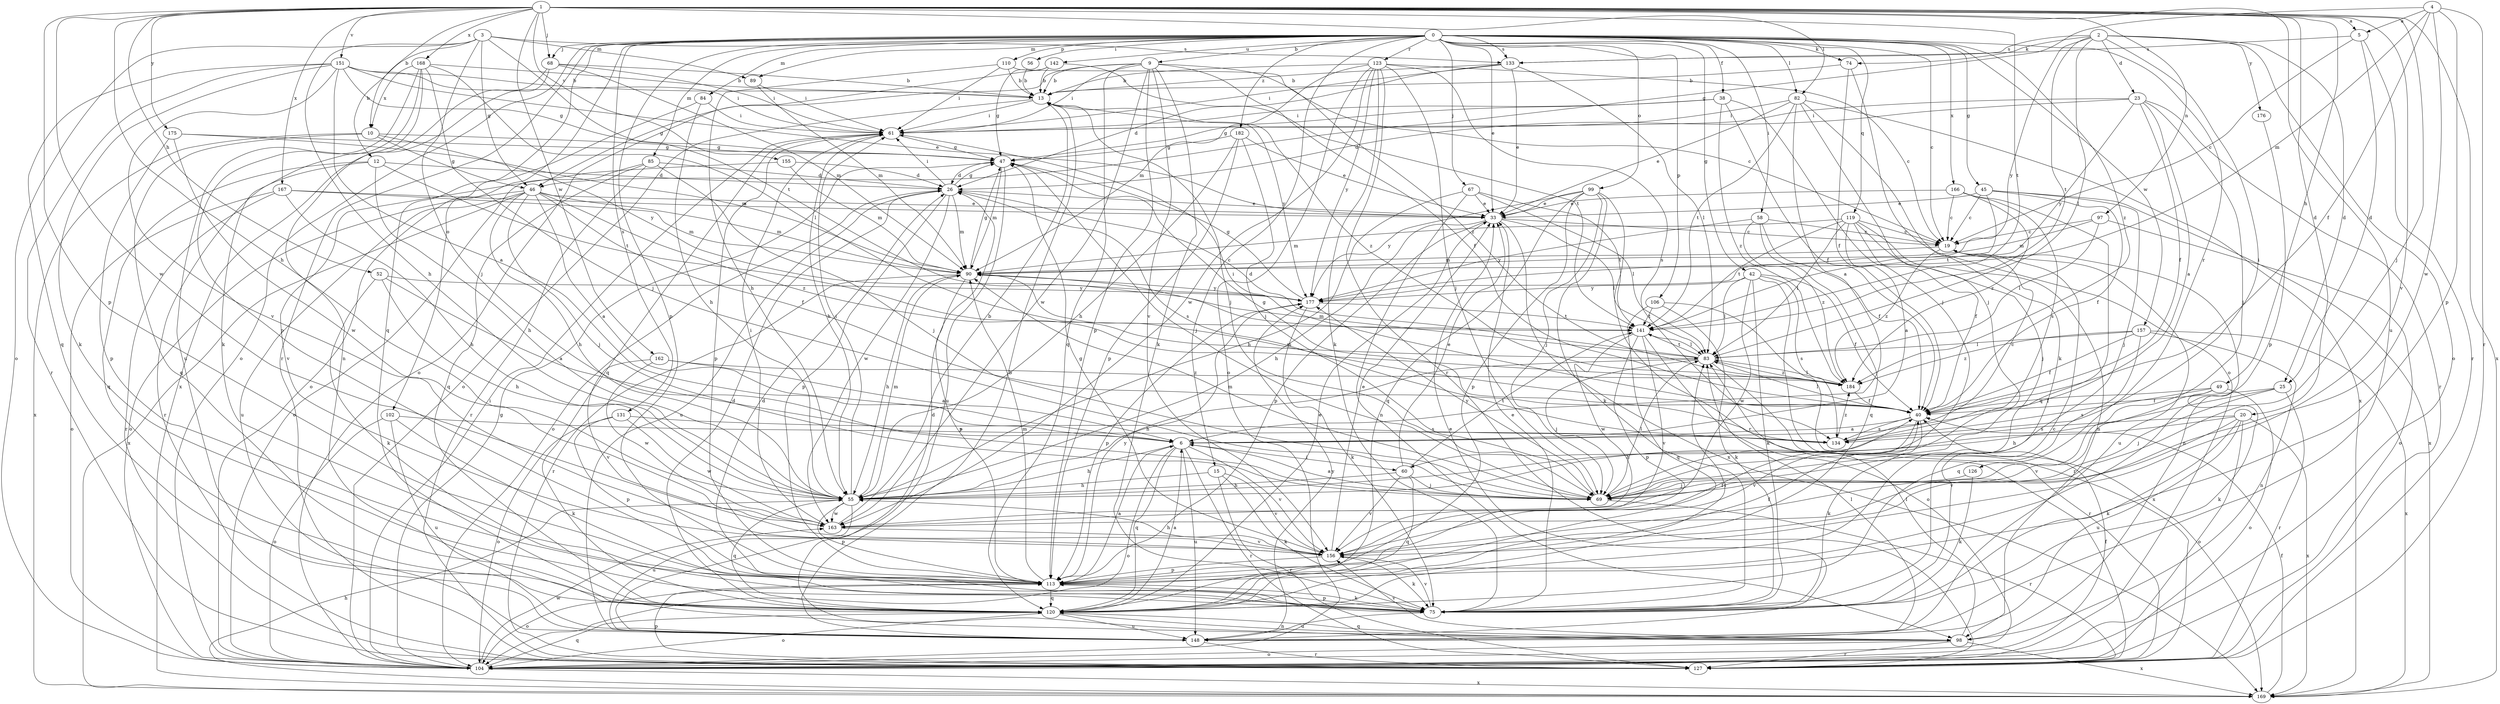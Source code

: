 strict digraph  {
0;
1;
2;
3;
4;
5;
6;
9;
10;
12;
13;
15;
19;
20;
23;
25;
26;
33;
38;
40;
42;
45;
46;
47;
49;
52;
55;
56;
58;
60;
61;
67;
68;
69;
74;
75;
82;
83;
84;
85;
89;
90;
97;
98;
99;
102;
104;
106;
110;
113;
119;
120;
123;
126;
127;
131;
133;
134;
141;
142;
148;
151;
155;
156;
157;
162;
163;
166;
167;
168;
169;
175;
176;
177;
182;
184;
0 -> 9  [label=b];
0 -> 15  [label=c];
0 -> 19  [label=c];
0 -> 33  [label=e];
0 -> 38  [label=f];
0 -> 42  [label=g];
0 -> 45  [label=g];
0 -> 56  [label=i];
0 -> 58  [label=i];
0 -> 67  [label=j];
0 -> 68  [label=j];
0 -> 74  [label=k];
0 -> 82  [label=l];
0 -> 84  [label=m];
0 -> 85  [label=m];
0 -> 89  [label=m];
0 -> 99  [label=o];
0 -> 102  [label=o];
0 -> 104  [label=o];
0 -> 106  [label=p];
0 -> 110  [label=p];
0 -> 113  [label=p];
0 -> 119  [label=q];
0 -> 120  [label=q];
0 -> 123  [label=r];
0 -> 126  [label=r];
0 -> 127  [label=r];
0 -> 131  [label=s];
0 -> 133  [label=s];
0 -> 142  [label=u];
0 -> 157  [label=w];
0 -> 166  [label=x];
0 -> 182  [label=z];
0 -> 184  [label=z];
1 -> 5  [label=a];
1 -> 10  [label=b];
1 -> 20  [label=d];
1 -> 49  [label=h];
1 -> 52  [label=h];
1 -> 55  [label=h];
1 -> 68  [label=j];
1 -> 69  [label=j];
1 -> 82  [label=l];
1 -> 97  [label=n];
1 -> 113  [label=p];
1 -> 141  [label=t];
1 -> 148  [label=u];
1 -> 151  [label=v];
1 -> 155  [label=v];
1 -> 156  [label=v];
1 -> 162  [label=w];
1 -> 163  [label=w];
1 -> 167  [label=x];
1 -> 168  [label=x];
1 -> 169  [label=x];
1 -> 175  [label=y];
2 -> 23  [label=d];
2 -> 25  [label=d];
2 -> 60  [label=i];
2 -> 74  [label=k];
2 -> 83  [label=l];
2 -> 104  [label=o];
2 -> 133  [label=s];
2 -> 141  [label=t];
2 -> 176  [label=y];
2 -> 177  [label=y];
3 -> 12  [label=b];
3 -> 46  [label=g];
3 -> 55  [label=h];
3 -> 69  [label=j];
3 -> 89  [label=m];
3 -> 104  [label=o];
3 -> 133  [label=s];
3 -> 141  [label=t];
4 -> 5  [label=a];
4 -> 40  [label=f];
4 -> 46  [label=g];
4 -> 90  [label=m];
4 -> 113  [label=p];
4 -> 127  [label=r];
4 -> 163  [label=w];
5 -> 19  [label=c];
5 -> 25  [label=d];
5 -> 127  [label=r];
5 -> 133  [label=s];
6 -> 55  [label=h];
6 -> 60  [label=i];
6 -> 104  [label=o];
6 -> 120  [label=q];
6 -> 127  [label=r];
6 -> 148  [label=u];
6 -> 156  [label=v];
9 -> 13  [label=b];
9 -> 40  [label=f];
9 -> 46  [label=g];
9 -> 61  [label=i];
9 -> 75  [label=k];
9 -> 113  [label=p];
9 -> 120  [label=q];
9 -> 156  [label=v];
9 -> 163  [label=w];
9 -> 184  [label=z];
10 -> 46  [label=g];
10 -> 47  [label=g];
10 -> 120  [label=q];
10 -> 169  [label=x];
10 -> 177  [label=y];
12 -> 26  [label=d];
12 -> 55  [label=h];
12 -> 120  [label=q];
12 -> 127  [label=r];
12 -> 141  [label=t];
13 -> 61  [label=i];
13 -> 69  [label=j];
13 -> 104  [label=o];
13 -> 177  [label=y];
13 -> 184  [label=z];
15 -> 55  [label=h];
15 -> 75  [label=k];
15 -> 127  [label=r];
15 -> 156  [label=v];
19 -> 90  [label=m];
19 -> 98  [label=n];
19 -> 148  [label=u];
19 -> 184  [label=z];
20 -> 55  [label=h];
20 -> 75  [label=k];
20 -> 104  [label=o];
20 -> 134  [label=s];
20 -> 148  [label=u];
20 -> 156  [label=v];
20 -> 169  [label=x];
23 -> 6  [label=a];
23 -> 26  [label=d];
23 -> 40  [label=f];
23 -> 61  [label=i];
23 -> 69  [label=j];
23 -> 127  [label=r];
23 -> 177  [label=y];
25 -> 40  [label=f];
25 -> 55  [label=h];
25 -> 69  [label=j];
25 -> 127  [label=r];
26 -> 33  [label=e];
26 -> 47  [label=g];
26 -> 61  [label=i];
26 -> 90  [label=m];
26 -> 104  [label=o];
26 -> 113  [label=p];
26 -> 134  [label=s];
26 -> 148  [label=u];
26 -> 163  [label=w];
33 -> 19  [label=c];
33 -> 55  [label=h];
33 -> 83  [label=l];
33 -> 113  [label=p];
33 -> 169  [label=x];
38 -> 40  [label=f];
38 -> 47  [label=g];
38 -> 61  [label=i];
38 -> 69  [label=j];
38 -> 184  [label=z];
40 -> 6  [label=a];
40 -> 61  [label=i];
40 -> 75  [label=k];
40 -> 83  [label=l];
40 -> 90  [label=m];
40 -> 134  [label=s];
40 -> 156  [label=v];
42 -> 40  [label=f];
42 -> 75  [label=k];
42 -> 83  [label=l];
42 -> 127  [label=r];
42 -> 134  [label=s];
42 -> 163  [label=w];
42 -> 177  [label=y];
45 -> 19  [label=c];
45 -> 33  [label=e];
45 -> 40  [label=f];
45 -> 69  [label=j];
45 -> 141  [label=t];
45 -> 169  [label=x];
46 -> 6  [label=a];
46 -> 33  [label=e];
46 -> 40  [label=f];
46 -> 55  [label=h];
46 -> 69  [label=j];
46 -> 90  [label=m];
46 -> 104  [label=o];
46 -> 148  [label=u];
46 -> 169  [label=x];
46 -> 184  [label=z];
47 -> 26  [label=d];
47 -> 69  [label=j];
47 -> 90  [label=m];
47 -> 148  [label=u];
49 -> 40  [label=f];
49 -> 75  [label=k];
49 -> 104  [label=o];
49 -> 134  [label=s];
49 -> 156  [label=v];
52 -> 6  [label=a];
52 -> 55  [label=h];
52 -> 75  [label=k];
52 -> 177  [label=y];
55 -> 61  [label=i];
55 -> 90  [label=m];
55 -> 113  [label=p];
55 -> 120  [label=q];
55 -> 148  [label=u];
55 -> 163  [label=w];
56 -> 13  [label=b];
58 -> 19  [label=c];
58 -> 40  [label=f];
58 -> 120  [label=q];
58 -> 177  [label=y];
58 -> 184  [label=z];
60 -> 33  [label=e];
60 -> 55  [label=h];
60 -> 69  [label=j];
60 -> 120  [label=q];
60 -> 141  [label=t];
60 -> 156  [label=v];
61 -> 47  [label=g];
61 -> 55  [label=h];
61 -> 113  [label=p];
61 -> 120  [label=q];
67 -> 33  [label=e];
67 -> 55  [label=h];
67 -> 83  [label=l];
67 -> 98  [label=n];
67 -> 141  [label=t];
68 -> 13  [label=b];
68 -> 61  [label=i];
68 -> 90  [label=m];
68 -> 98  [label=n];
68 -> 169  [label=x];
69 -> 6  [label=a];
69 -> 83  [label=l];
69 -> 90  [label=m];
69 -> 127  [label=r];
69 -> 177  [label=y];
74 -> 13  [label=b];
74 -> 40  [label=f];
74 -> 104  [label=o];
75 -> 19  [label=c];
75 -> 26  [label=d];
75 -> 33  [label=e];
75 -> 113  [label=p];
75 -> 148  [label=u];
75 -> 156  [label=v];
82 -> 6  [label=a];
82 -> 33  [label=e];
82 -> 61  [label=i];
82 -> 69  [label=j];
82 -> 75  [label=k];
82 -> 141  [label=t];
82 -> 169  [label=x];
83 -> 26  [label=d];
83 -> 55  [label=h];
83 -> 69  [label=j];
83 -> 90  [label=m];
83 -> 127  [label=r];
83 -> 141  [label=t];
83 -> 184  [label=z];
84 -> 55  [label=h];
84 -> 61  [label=i];
84 -> 104  [label=o];
85 -> 26  [label=d];
85 -> 69  [label=j];
85 -> 104  [label=o];
85 -> 120  [label=q];
85 -> 127  [label=r];
89 -> 61  [label=i];
89 -> 90  [label=m];
90 -> 47  [label=g];
90 -> 55  [label=h];
90 -> 113  [label=p];
90 -> 127  [label=r];
90 -> 177  [label=y];
97 -> 19  [label=c];
97 -> 83  [label=l];
97 -> 90  [label=m];
97 -> 104  [label=o];
98 -> 26  [label=d];
98 -> 83  [label=l];
98 -> 104  [label=o];
98 -> 120  [label=q];
98 -> 127  [label=r];
98 -> 156  [label=v];
98 -> 169  [label=x];
99 -> 33  [label=e];
99 -> 69  [label=j];
99 -> 75  [label=k];
99 -> 113  [label=p];
99 -> 120  [label=q];
99 -> 127  [label=r];
99 -> 177  [label=y];
102 -> 75  [label=k];
102 -> 104  [label=o];
102 -> 134  [label=s];
102 -> 148  [label=u];
104 -> 40  [label=f];
104 -> 47  [label=g];
104 -> 61  [label=i];
104 -> 120  [label=q];
104 -> 163  [label=w];
104 -> 169  [label=x];
106 -> 75  [label=k];
106 -> 120  [label=q];
106 -> 141  [label=t];
106 -> 169  [label=x];
110 -> 13  [label=b];
110 -> 19  [label=c];
110 -> 55  [label=h];
110 -> 61  [label=i];
113 -> 6  [label=a];
113 -> 40  [label=f];
113 -> 75  [label=k];
113 -> 90  [label=m];
113 -> 104  [label=o];
113 -> 120  [label=q];
113 -> 177  [label=y];
119 -> 6  [label=a];
119 -> 19  [label=c];
119 -> 40  [label=f];
119 -> 69  [label=j];
119 -> 83  [label=l];
119 -> 90  [label=m];
119 -> 98  [label=n];
119 -> 141  [label=t];
120 -> 6  [label=a];
120 -> 26  [label=d];
120 -> 33  [label=e];
120 -> 83  [label=l];
120 -> 98  [label=n];
120 -> 104  [label=o];
120 -> 148  [label=u];
123 -> 13  [label=b];
123 -> 19  [label=c];
123 -> 69  [label=j];
123 -> 75  [label=k];
123 -> 90  [label=m];
123 -> 104  [label=o];
123 -> 127  [label=r];
123 -> 134  [label=s];
123 -> 163  [label=w];
123 -> 177  [label=y];
126 -> 69  [label=j];
126 -> 75  [label=k];
127 -> 113  [label=p];
131 -> 104  [label=o];
131 -> 113  [label=p];
131 -> 134  [label=s];
131 -> 163  [label=w];
133 -> 13  [label=b];
133 -> 26  [label=d];
133 -> 33  [label=e];
133 -> 61  [label=i];
133 -> 83  [label=l];
134 -> 19  [label=c];
134 -> 47  [label=g];
134 -> 184  [label=z];
141 -> 83  [label=l];
141 -> 104  [label=o];
141 -> 113  [label=p];
141 -> 156  [label=v];
141 -> 163  [label=w];
142 -> 13  [label=b];
142 -> 47  [label=g];
142 -> 104  [label=o];
142 -> 141  [label=t];
148 -> 13  [label=b];
148 -> 33  [label=e];
148 -> 83  [label=l];
148 -> 127  [label=r];
148 -> 177  [label=y];
151 -> 6  [label=a];
151 -> 13  [label=b];
151 -> 33  [label=e];
151 -> 47  [label=g];
151 -> 61  [label=i];
151 -> 75  [label=k];
151 -> 120  [label=q];
151 -> 127  [label=r];
151 -> 156  [label=v];
155 -> 26  [label=d];
155 -> 90  [label=m];
155 -> 156  [label=v];
156 -> 33  [label=e];
156 -> 40  [label=f];
156 -> 47  [label=g];
156 -> 55  [label=h];
156 -> 75  [label=k];
156 -> 113  [label=p];
157 -> 40  [label=f];
157 -> 83  [label=l];
157 -> 98  [label=n];
157 -> 120  [label=q];
157 -> 169  [label=x];
157 -> 184  [label=z];
162 -> 6  [label=a];
162 -> 156  [label=v];
162 -> 163  [label=w];
162 -> 184  [label=z];
163 -> 13  [label=b];
163 -> 61  [label=i];
163 -> 156  [label=v];
166 -> 19  [label=c];
166 -> 33  [label=e];
166 -> 120  [label=q];
166 -> 134  [label=s];
166 -> 184  [label=z];
167 -> 33  [label=e];
167 -> 55  [label=h];
167 -> 90  [label=m];
167 -> 104  [label=o];
167 -> 127  [label=r];
168 -> 13  [label=b];
168 -> 69  [label=j];
168 -> 75  [label=k];
168 -> 83  [label=l];
168 -> 113  [label=p];
168 -> 148  [label=u];
168 -> 10  [label=x];
169 -> 40  [label=f];
169 -> 55  [label=h];
175 -> 47  [label=g];
175 -> 90  [label=m];
175 -> 113  [label=p];
175 -> 163  [label=w];
176 -> 113  [label=p];
177 -> 47  [label=g];
177 -> 75  [label=k];
177 -> 113  [label=p];
177 -> 141  [label=t];
182 -> 33  [label=e];
182 -> 47  [label=g];
182 -> 55  [label=h];
182 -> 69  [label=j];
182 -> 113  [label=p];
184 -> 40  [label=f];
184 -> 83  [label=l];
}
